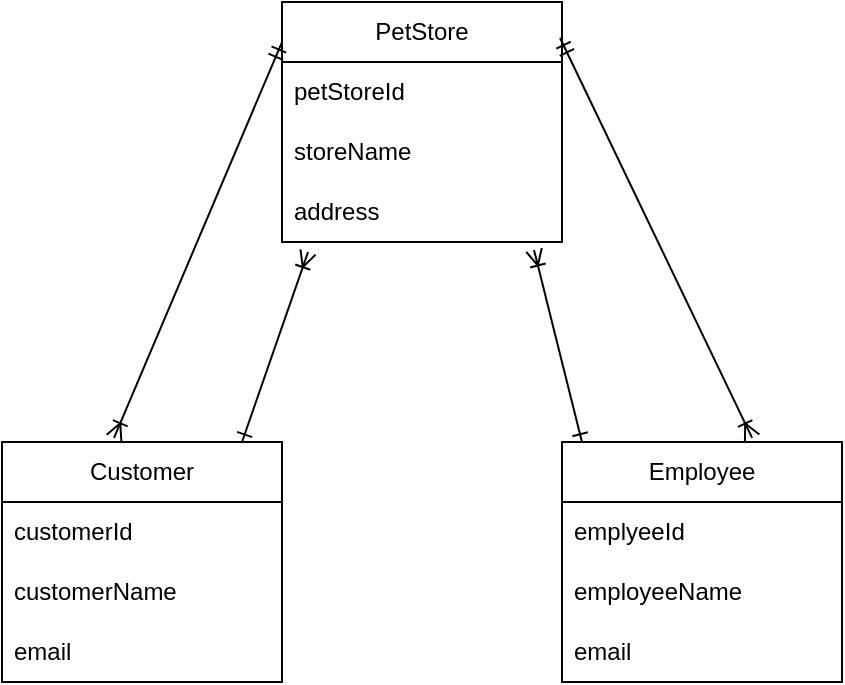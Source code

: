 <mxfile version="21.3.7" type="device">
  <diagram name="Page-1" id="aUZ0D_WT2VGw1WK5cBow">
    <mxGraphModel dx="808" dy="835" grid="1" gridSize="10" guides="1" tooltips="1" connect="1" arrows="1" fold="1" page="1" pageScale="1" pageWidth="850" pageHeight="1100" math="0" shadow="0">
      <root>
        <mxCell id="0" />
        <mxCell id="1" parent="0" />
        <mxCell id="r5CJgWKTmnEjrxh3mYcO-1" value="PetStore" style="swimlane;fontStyle=0;childLayout=stackLayout;horizontal=1;startSize=30;horizontalStack=0;resizeParent=1;resizeParentMax=0;resizeLast=0;collapsible=1;marginBottom=0;whiteSpace=wrap;html=1;" vertex="1" parent="1">
          <mxGeometry x="330" y="90" width="140" height="120" as="geometry" />
        </mxCell>
        <mxCell id="r5CJgWKTmnEjrxh3mYcO-2" value="petStoreId" style="text;strokeColor=none;fillColor=none;align=left;verticalAlign=middle;spacingLeft=4;spacingRight=4;overflow=hidden;points=[[0,0.5],[1,0.5]];portConstraint=eastwest;rotatable=0;whiteSpace=wrap;html=1;" vertex="1" parent="r5CJgWKTmnEjrxh3mYcO-1">
          <mxGeometry y="30" width="140" height="30" as="geometry" />
        </mxCell>
        <mxCell id="r5CJgWKTmnEjrxh3mYcO-3" value="storeName" style="text;strokeColor=none;fillColor=none;align=left;verticalAlign=middle;spacingLeft=4;spacingRight=4;overflow=hidden;points=[[0,0.5],[1,0.5]];portConstraint=eastwest;rotatable=0;whiteSpace=wrap;html=1;" vertex="1" parent="r5CJgWKTmnEjrxh3mYcO-1">
          <mxGeometry y="60" width="140" height="30" as="geometry" />
        </mxCell>
        <mxCell id="r5CJgWKTmnEjrxh3mYcO-4" value="address" style="text;strokeColor=none;fillColor=none;align=left;verticalAlign=middle;spacingLeft=4;spacingRight=4;overflow=hidden;points=[[0,0.5],[1,0.5]];portConstraint=eastwest;rotatable=0;whiteSpace=wrap;html=1;" vertex="1" parent="r5CJgWKTmnEjrxh3mYcO-1">
          <mxGeometry y="90" width="140" height="30" as="geometry" />
        </mxCell>
        <mxCell id="r5CJgWKTmnEjrxh3mYcO-5" value="Customer" style="swimlane;fontStyle=0;childLayout=stackLayout;horizontal=1;startSize=30;horizontalStack=0;resizeParent=1;resizeParentMax=0;resizeLast=0;collapsible=1;marginBottom=0;whiteSpace=wrap;html=1;" vertex="1" parent="1">
          <mxGeometry x="190" y="310" width="140" height="120" as="geometry" />
        </mxCell>
        <mxCell id="r5CJgWKTmnEjrxh3mYcO-6" value="customerId" style="text;strokeColor=none;fillColor=none;align=left;verticalAlign=middle;spacingLeft=4;spacingRight=4;overflow=hidden;points=[[0,0.5],[1,0.5]];portConstraint=eastwest;rotatable=0;whiteSpace=wrap;html=1;" vertex="1" parent="r5CJgWKTmnEjrxh3mYcO-5">
          <mxGeometry y="30" width="140" height="30" as="geometry" />
        </mxCell>
        <mxCell id="r5CJgWKTmnEjrxh3mYcO-7" value="customerName" style="text;strokeColor=none;fillColor=none;align=left;verticalAlign=middle;spacingLeft=4;spacingRight=4;overflow=hidden;points=[[0,0.5],[1,0.5]];portConstraint=eastwest;rotatable=0;whiteSpace=wrap;html=1;" vertex="1" parent="r5CJgWKTmnEjrxh3mYcO-5">
          <mxGeometry y="60" width="140" height="30" as="geometry" />
        </mxCell>
        <mxCell id="r5CJgWKTmnEjrxh3mYcO-8" value="email" style="text;strokeColor=none;fillColor=none;align=left;verticalAlign=middle;spacingLeft=4;spacingRight=4;overflow=hidden;points=[[0,0.5],[1,0.5]];portConstraint=eastwest;rotatable=0;whiteSpace=wrap;html=1;" vertex="1" parent="r5CJgWKTmnEjrxh3mYcO-5">
          <mxGeometry y="90" width="140" height="30" as="geometry" />
        </mxCell>
        <mxCell id="r5CJgWKTmnEjrxh3mYcO-9" value="Employee" style="swimlane;fontStyle=0;childLayout=stackLayout;horizontal=1;startSize=30;horizontalStack=0;resizeParent=1;resizeParentMax=0;resizeLast=0;collapsible=1;marginBottom=0;whiteSpace=wrap;html=1;" vertex="1" parent="1">
          <mxGeometry x="470" y="310" width="140" height="120" as="geometry" />
        </mxCell>
        <mxCell id="r5CJgWKTmnEjrxh3mYcO-10" value="emplyeeId" style="text;strokeColor=none;fillColor=none;align=left;verticalAlign=middle;spacingLeft=4;spacingRight=4;overflow=hidden;points=[[0,0.5],[1,0.5]];portConstraint=eastwest;rotatable=0;whiteSpace=wrap;html=1;" vertex="1" parent="r5CJgWKTmnEjrxh3mYcO-9">
          <mxGeometry y="30" width="140" height="30" as="geometry" />
        </mxCell>
        <mxCell id="r5CJgWKTmnEjrxh3mYcO-11" value="employeeName" style="text;strokeColor=none;fillColor=none;align=left;verticalAlign=middle;spacingLeft=4;spacingRight=4;overflow=hidden;points=[[0,0.5],[1,0.5]];portConstraint=eastwest;rotatable=0;whiteSpace=wrap;html=1;" vertex="1" parent="r5CJgWKTmnEjrxh3mYcO-9">
          <mxGeometry y="60" width="140" height="30" as="geometry" />
        </mxCell>
        <mxCell id="r5CJgWKTmnEjrxh3mYcO-12" value="email" style="text;strokeColor=none;fillColor=none;align=left;verticalAlign=middle;spacingLeft=4;spacingRight=4;overflow=hidden;points=[[0,0.5],[1,0.5]];portConstraint=eastwest;rotatable=0;whiteSpace=wrap;html=1;" vertex="1" parent="r5CJgWKTmnEjrxh3mYcO-9">
          <mxGeometry y="90" width="140" height="30" as="geometry" />
        </mxCell>
        <mxCell id="r5CJgWKTmnEjrxh3mYcO-14" value="" style="endArrow=ERmandOne;html=1;rounded=0;exitX=0.4;exitY=-0.017;exitDx=0;exitDy=0;entryX=0;entryY=0.167;entryDx=0;entryDy=0;entryPerimeter=0;endFill=0;exitPerimeter=0;startArrow=ERoneToMany;startFill=0;" edge="1" parent="1" source="r5CJgWKTmnEjrxh3mYcO-5" target="r5CJgWKTmnEjrxh3mYcO-1">
          <mxGeometry width="50" height="50" relative="1" as="geometry">
            <mxPoint x="320" y="170" as="sourcePoint" />
            <mxPoint x="260" y="290" as="targetPoint" />
          </mxGeometry>
        </mxCell>
        <mxCell id="r5CJgWKTmnEjrxh3mYcO-15" value="" style="endArrow=ERmandOne;startArrow=ERoneToMany;html=1;rounded=0;entryX=0.993;entryY=0.15;entryDx=0;entryDy=0;entryPerimeter=0;exitX=0.679;exitY=-0.017;exitDx=0;exitDy=0;exitPerimeter=0;startFill=0;endFill=0;" edge="1" parent="1" source="r5CJgWKTmnEjrxh3mYcO-9" target="r5CJgWKTmnEjrxh3mYcO-1">
          <mxGeometry width="50" height="50" relative="1" as="geometry">
            <mxPoint x="500" y="180" as="sourcePoint" />
            <mxPoint x="550" y="130" as="targetPoint" />
          </mxGeometry>
        </mxCell>
        <mxCell id="r5CJgWKTmnEjrxh3mYcO-16" value="" style="endArrow=ERoneToMany;html=1;rounded=0;entryX=0.093;entryY=1.167;entryDx=0;entryDy=0;entryPerimeter=0;startArrow=ERone;startFill=0;endFill=0;" edge="1" parent="1" target="r5CJgWKTmnEjrxh3mYcO-4">
          <mxGeometry width="50" height="50" relative="1" as="geometry">
            <mxPoint x="310" y="310" as="sourcePoint" />
            <mxPoint x="360" y="260" as="targetPoint" />
          </mxGeometry>
        </mxCell>
        <mxCell id="r5CJgWKTmnEjrxh3mYcO-17" value="" style="endArrow=ERoneToMany;html=1;rounded=0;entryX=0.9;entryY=1.133;entryDx=0;entryDy=0;entryPerimeter=0;startArrow=ERone;startFill=0;endFill=0;" edge="1" parent="1" target="r5CJgWKTmnEjrxh3mYcO-4">
          <mxGeometry width="50" height="50" relative="1" as="geometry">
            <mxPoint x="480" y="310" as="sourcePoint" />
            <mxPoint x="530" y="260" as="targetPoint" />
          </mxGeometry>
        </mxCell>
      </root>
    </mxGraphModel>
  </diagram>
</mxfile>
